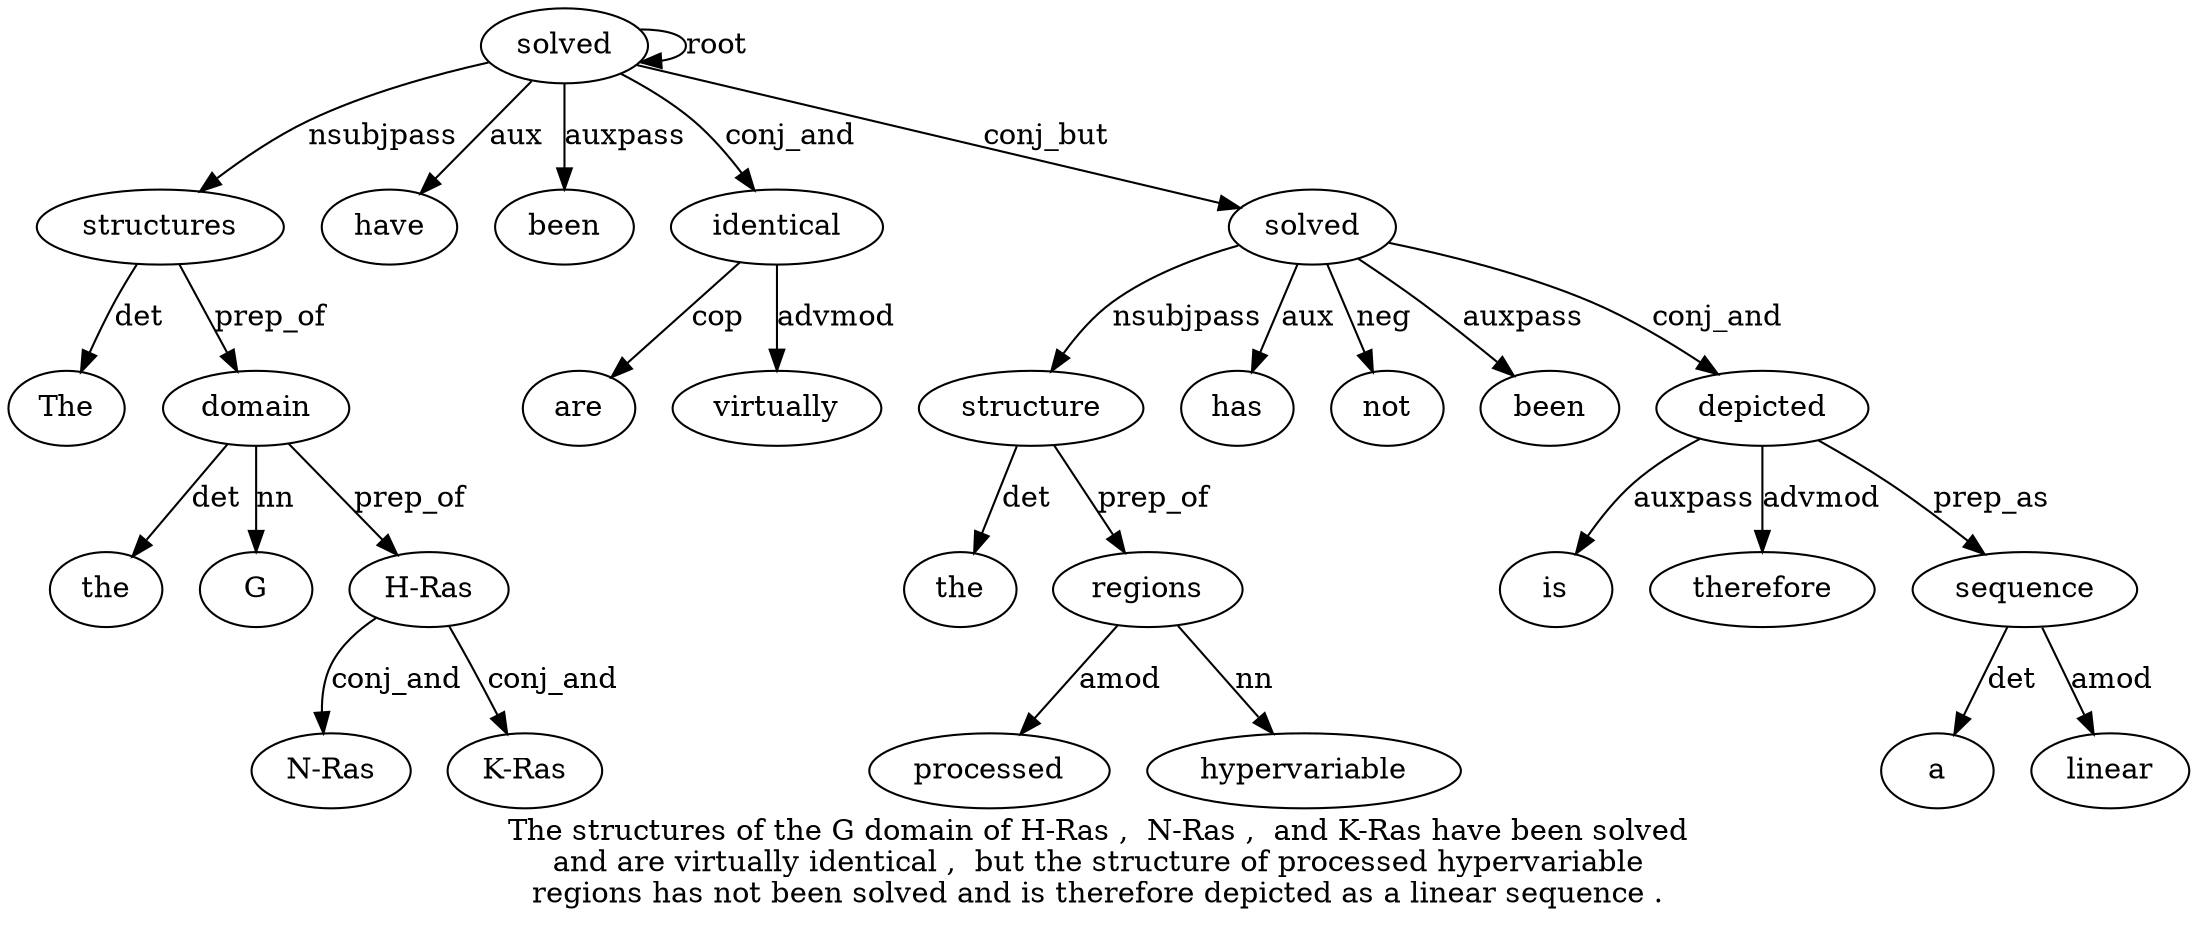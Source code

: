 digraph "The structures of the G domain of H-Ras ,  N-Ras ,  and K-Ras have been solved and are virtually identical ,  but the structure of processed hypervariable regions has not been solved and is therefore depicted as a linear sequence ." {
label="The structures of the G domain of H-Ras ,  N-Ras ,  and K-Ras have been solved
and are virtually identical ,  but the structure of processed hypervariable
regions has not been solved and is therefore depicted as a linear sequence .";
structures2 [style=filled, fillcolor=white, label=structures];
The1 [style=filled, fillcolor=white, label=The];
structures2 -> The1  [label=det];
solved16 [style=filled, fillcolor=white, label=solved];
solved16 -> structures2  [label=nsubjpass];
domain6 [style=filled, fillcolor=white, label=domain];
the4 [style=filled, fillcolor=white, label=the];
domain6 -> the4  [label=det];
G5 [style=filled, fillcolor=white, label=G];
domain6 -> G5  [label=nn];
structures2 -> domain6  [label=prep_of];
"H-Ras8" [style=filled, fillcolor=white, label="H-Ras"];
domain6 -> "H-Ras8"  [label=prep_of];
"N-Ras10" [style=filled, fillcolor=white, label="N-Ras"];
"H-Ras8" -> "N-Ras10"  [label=conj_and];
"K-Ras13" [style=filled, fillcolor=white, label="K-Ras"];
"H-Ras8" -> "K-Ras13"  [label=conj_and];
have14 [style=filled, fillcolor=white, label=have];
solved16 -> have14  [label=aux];
been15 [style=filled, fillcolor=white, label=been];
solved16 -> been15  [label=auxpass];
solved16 -> solved16  [label=root];
identical20 [style=filled, fillcolor=white, label=identical];
are18 [style=filled, fillcolor=white, label=are];
identical20 -> are18  [label=cop];
virtually19 [style=filled, fillcolor=white, label=virtually];
identical20 -> virtually19  [label=advmod];
solved16 -> identical20  [label=conj_and];
structure24 [style=filled, fillcolor=white, label=structure];
the23 [style=filled, fillcolor=white, label=the];
structure24 -> the23  [label=det];
solved32 [style=filled, fillcolor=white, label=solved];
solved32 -> structure24  [label=nsubjpass];
regions28 [style=filled, fillcolor=white, label=regions];
processed26 [style=filled, fillcolor=white, label=processed];
regions28 -> processed26  [label=amod];
hypervariable27 [style=filled, fillcolor=white, label=hypervariable];
regions28 -> hypervariable27  [label=nn];
structure24 -> regions28  [label=prep_of];
has29 [style=filled, fillcolor=white, label=has];
solved32 -> has29  [label=aux];
not30 [style=filled, fillcolor=white, label=not];
solved32 -> not30  [label=neg];
been31 [style=filled, fillcolor=white, label=been];
solved32 -> been31  [label=auxpass];
solved16 -> solved32  [label=conj_but];
depicted36 [style=filled, fillcolor=white, label=depicted];
is34 [style=filled, fillcolor=white, label=is];
depicted36 -> is34  [label=auxpass];
therefore35 [style=filled, fillcolor=white, label=therefore];
depicted36 -> therefore35  [label=advmod];
solved32 -> depicted36  [label=conj_and];
sequence40 [style=filled, fillcolor=white, label=sequence];
a38 [style=filled, fillcolor=white, label=a];
sequence40 -> a38  [label=det];
linear39 [style=filled, fillcolor=white, label=linear];
sequence40 -> linear39  [label=amod];
depicted36 -> sequence40  [label=prep_as];
}

